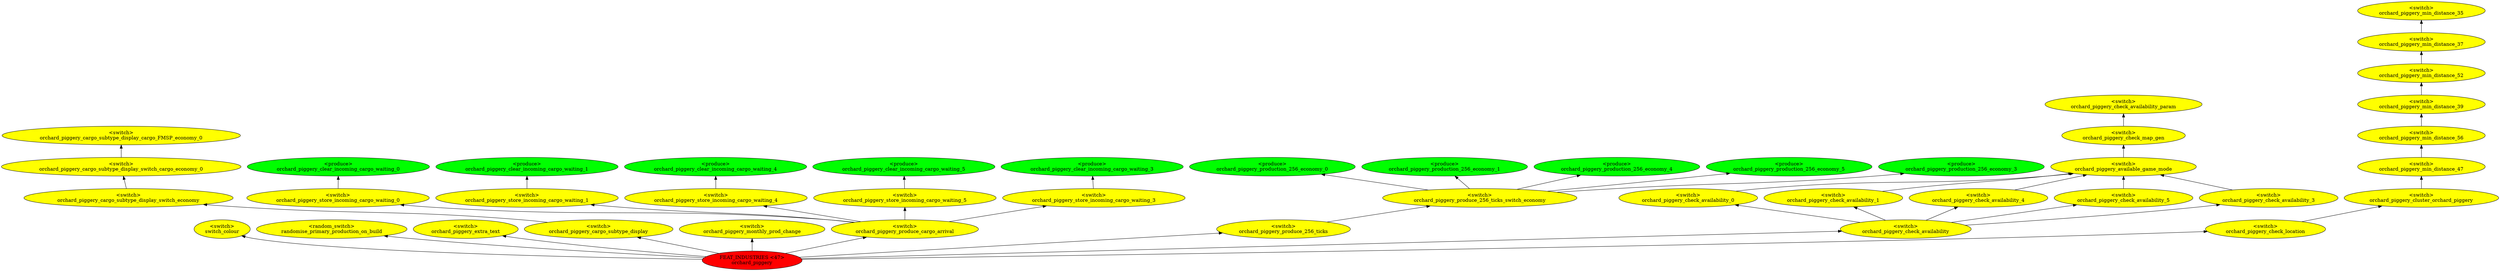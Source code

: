digraph {
rankdir="BT"
switch_colour [fillcolor=yellow style="filled" label="<switch>\nswitch_colour"]
randomise_primary_production_on_build [fillcolor=yellow style="filled" label="<random_switch>\nrandomise_primary_production_on_build"]
orchard_piggery_extra_text [fillcolor=yellow style="filled" label="<switch>\norchard_piggery_extra_text"]
orchard_piggery_cargo_subtype_display_cargo_FMSP_economy_0 [fillcolor=yellow style="filled" label="<switch>\norchard_piggery_cargo_subtype_display_cargo_FMSP_economy_0"]
orchard_piggery_cargo_subtype_display_switch_cargo_economy_0 [fillcolor=yellow style="filled" label="<switch>\norchard_piggery_cargo_subtype_display_switch_cargo_economy_0"]
orchard_piggery_cargo_subtype_display_switch_economy [fillcolor=yellow style="filled" label="<switch>\norchard_piggery_cargo_subtype_display_switch_economy"]
orchard_piggery_cargo_subtype_display [fillcolor=yellow style="filled" label="<switch>\norchard_piggery_cargo_subtype_display"]
orchard_piggery_monthly_prod_change [fillcolor=yellow style="filled" label="<switch>\norchard_piggery_monthly_prod_change"]
orchard_piggery_clear_incoming_cargo_waiting_0 [fillcolor=green style="filled" label="<produce>\norchard_piggery_clear_incoming_cargo_waiting_0"]
orchard_piggery_store_incoming_cargo_waiting_0 [fillcolor=yellow style="filled" label="<switch>\norchard_piggery_store_incoming_cargo_waiting_0"]
orchard_piggery_clear_incoming_cargo_waiting_1 [fillcolor=green style="filled" label="<produce>\norchard_piggery_clear_incoming_cargo_waiting_1"]
orchard_piggery_store_incoming_cargo_waiting_1 [fillcolor=yellow style="filled" label="<switch>\norchard_piggery_store_incoming_cargo_waiting_1"]
orchard_piggery_clear_incoming_cargo_waiting_4 [fillcolor=green style="filled" label="<produce>\norchard_piggery_clear_incoming_cargo_waiting_4"]
orchard_piggery_store_incoming_cargo_waiting_4 [fillcolor=yellow style="filled" label="<switch>\norchard_piggery_store_incoming_cargo_waiting_4"]
orchard_piggery_clear_incoming_cargo_waiting_5 [fillcolor=green style="filled" label="<produce>\norchard_piggery_clear_incoming_cargo_waiting_5"]
orchard_piggery_store_incoming_cargo_waiting_5 [fillcolor=yellow style="filled" label="<switch>\norchard_piggery_store_incoming_cargo_waiting_5"]
orchard_piggery_clear_incoming_cargo_waiting_3 [fillcolor=green style="filled" label="<produce>\norchard_piggery_clear_incoming_cargo_waiting_3"]
orchard_piggery_store_incoming_cargo_waiting_3 [fillcolor=yellow style="filled" label="<switch>\norchard_piggery_store_incoming_cargo_waiting_3"]
orchard_piggery_produce_cargo_arrival [fillcolor=yellow style="filled" label="<switch>\norchard_piggery_produce_cargo_arrival"]
orchard_piggery_production_256_economy_0 [fillcolor=green style="filled" label="<produce>\norchard_piggery_production_256_economy_0"]
orchard_piggery_production_256_economy_1 [fillcolor=green style="filled" label="<produce>\norchard_piggery_production_256_economy_1"]
orchard_piggery_production_256_economy_4 [fillcolor=green style="filled" label="<produce>\norchard_piggery_production_256_economy_4"]
orchard_piggery_production_256_economy_5 [fillcolor=green style="filled" label="<produce>\norchard_piggery_production_256_economy_5"]
orchard_piggery_production_256_economy_3 [fillcolor=green style="filled" label="<produce>\norchard_piggery_production_256_economy_3"]
orchard_piggery_produce_256_ticks_switch_economy [fillcolor=yellow style="filled" label="<switch>\norchard_piggery_produce_256_ticks_switch_economy"]
orchard_piggery_produce_256_ticks [fillcolor=yellow style="filled" label="<switch>\norchard_piggery_produce_256_ticks"]
orchard_piggery_check_availability_param [fillcolor=yellow style="filled" label="<switch>\norchard_piggery_check_availability_param"]
orchard_piggery_check_map_gen [fillcolor=yellow style="filled" label="<switch>\norchard_piggery_check_map_gen"]
orchard_piggery_available_game_mode [fillcolor=yellow style="filled" label="<switch>\norchard_piggery_available_game_mode"]
orchard_piggery_check_availability_0 [fillcolor=yellow style="filled" label="<switch>\norchard_piggery_check_availability_0"]
orchard_piggery_check_availability_1 [fillcolor=yellow style="filled" label="<switch>\norchard_piggery_check_availability_1"]
orchard_piggery_check_availability_4 [fillcolor=yellow style="filled" label="<switch>\norchard_piggery_check_availability_4"]
orchard_piggery_check_availability_5 [fillcolor=yellow style="filled" label="<switch>\norchard_piggery_check_availability_5"]
orchard_piggery_check_availability_3 [fillcolor=yellow style="filled" label="<switch>\norchard_piggery_check_availability_3"]
orchard_piggery_check_availability [fillcolor=yellow style="filled" label="<switch>\norchard_piggery_check_availability"]
orchard_piggery_min_distance_35 [fillcolor=yellow style="filled" label="<switch>\norchard_piggery_min_distance_35"]
orchard_piggery_min_distance_37 [fillcolor=yellow style="filled" label="<switch>\norchard_piggery_min_distance_37"]
orchard_piggery_min_distance_52 [fillcolor=yellow style="filled" label="<switch>\norchard_piggery_min_distance_52"]
orchard_piggery_min_distance_39 [fillcolor=yellow style="filled" label="<switch>\norchard_piggery_min_distance_39"]
orchard_piggery_min_distance_56 [fillcolor=yellow style="filled" label="<switch>\norchard_piggery_min_distance_56"]
orchard_piggery_min_distance_47 [fillcolor=yellow style="filled" label="<switch>\norchard_piggery_min_distance_47"]
orchard_piggery_cluster_orchard_piggery [fillcolor=yellow style="filled" label="<switch>\norchard_piggery_cluster_orchard_piggery"]
orchard_piggery_check_location [fillcolor=yellow style="filled" label="<switch>\norchard_piggery_check_location"]
orchard_piggery [fillcolor=red style="filled" label="FEAT_INDUSTRIES <47>\norchard_piggery"]
orchard_piggery_check_availability->orchard_piggery_check_availability_0
orchard_piggery_check_availability->orchard_piggery_check_availability_1
orchard_piggery->orchard_piggery_cargo_subtype_display
orchard_piggery_min_distance_56->orchard_piggery_min_distance_39
orchard_piggery_check_availability->orchard_piggery_check_availability_4
orchard_piggery_available_game_mode->orchard_piggery_check_map_gen
orchard_piggery_check_availability_5->orchard_piggery_available_game_mode
orchard_piggery_cargo_subtype_display_switch_economy->orchard_piggery_cargo_subtype_display_switch_cargo_economy_0
orchard_piggery_cargo_subtype_display->orchard_piggery_cargo_subtype_display_switch_economy
orchard_piggery_produce_cargo_arrival->orchard_piggery_store_incoming_cargo_waiting_0
orchard_piggery_cargo_subtype_display_switch_cargo_economy_0->orchard_piggery_cargo_subtype_display_cargo_FMSP_economy_0
orchard_piggery_min_distance_39->orchard_piggery_min_distance_52
orchard_piggery_store_incoming_cargo_waiting_3->orchard_piggery_clear_incoming_cargo_waiting_3
orchard_piggery_produce_256_ticks_switch_economy->orchard_piggery_production_256_economy_3
orchard_piggery_produce_cargo_arrival->orchard_piggery_store_incoming_cargo_waiting_1
orchard_piggery_min_distance_47->orchard_piggery_min_distance_56
orchard_piggery_check_location->orchard_piggery_cluster_orchard_piggery
orchard_piggery_check_availability_0->orchard_piggery_available_game_mode
orchard_piggery->orchard_piggery_produce_cargo_arrival
orchard_piggery_produce_cargo_arrival->orchard_piggery_store_incoming_cargo_waiting_3
orchard_piggery_store_incoming_cargo_waiting_0->orchard_piggery_clear_incoming_cargo_waiting_0
orchard_piggery_min_distance_37->orchard_piggery_min_distance_35
orchard_piggery->orchard_piggery_produce_256_ticks
orchard_piggery_check_availability->orchard_piggery_check_availability_3
orchard_piggery->switch_colour
orchard_piggery->orchard_piggery_check_availability
orchard_piggery_cluster_orchard_piggery->orchard_piggery_min_distance_47
orchard_piggery->orchard_piggery_extra_text
orchard_piggery_produce_256_ticks->orchard_piggery_produce_256_ticks_switch_economy
orchard_piggery_produce_cargo_arrival->orchard_piggery_store_incoming_cargo_waiting_4
orchard_piggery_check_availability_3->orchard_piggery_available_game_mode
orchard_piggery_check_availability_1->orchard_piggery_available_game_mode
orchard_piggery->orchard_piggery_monthly_prod_change
orchard_piggery->randomise_primary_production_on_build
orchard_piggery_produce_256_ticks_switch_economy->orchard_piggery_production_256_economy_1
orchard_piggery_check_map_gen->orchard_piggery_check_availability_param
orchard_piggery_store_incoming_cargo_waiting_4->orchard_piggery_clear_incoming_cargo_waiting_4
orchard_piggery->orchard_piggery_check_location
orchard_piggery_produce_256_ticks_switch_economy->orchard_piggery_production_256_economy_0
orchard_piggery_check_availability->orchard_piggery_check_availability_5
orchard_piggery_produce_cargo_arrival->orchard_piggery_store_incoming_cargo_waiting_5
orchard_piggery_check_availability_4->orchard_piggery_available_game_mode
orchard_piggery_store_incoming_cargo_waiting_5->orchard_piggery_clear_incoming_cargo_waiting_5
orchard_piggery_min_distance_52->orchard_piggery_min_distance_37
orchard_piggery_produce_256_ticks_switch_economy->orchard_piggery_production_256_economy_4
orchard_piggery_produce_256_ticks_switch_economy->orchard_piggery_production_256_economy_5
orchard_piggery_store_incoming_cargo_waiting_1->orchard_piggery_clear_incoming_cargo_waiting_1
}
